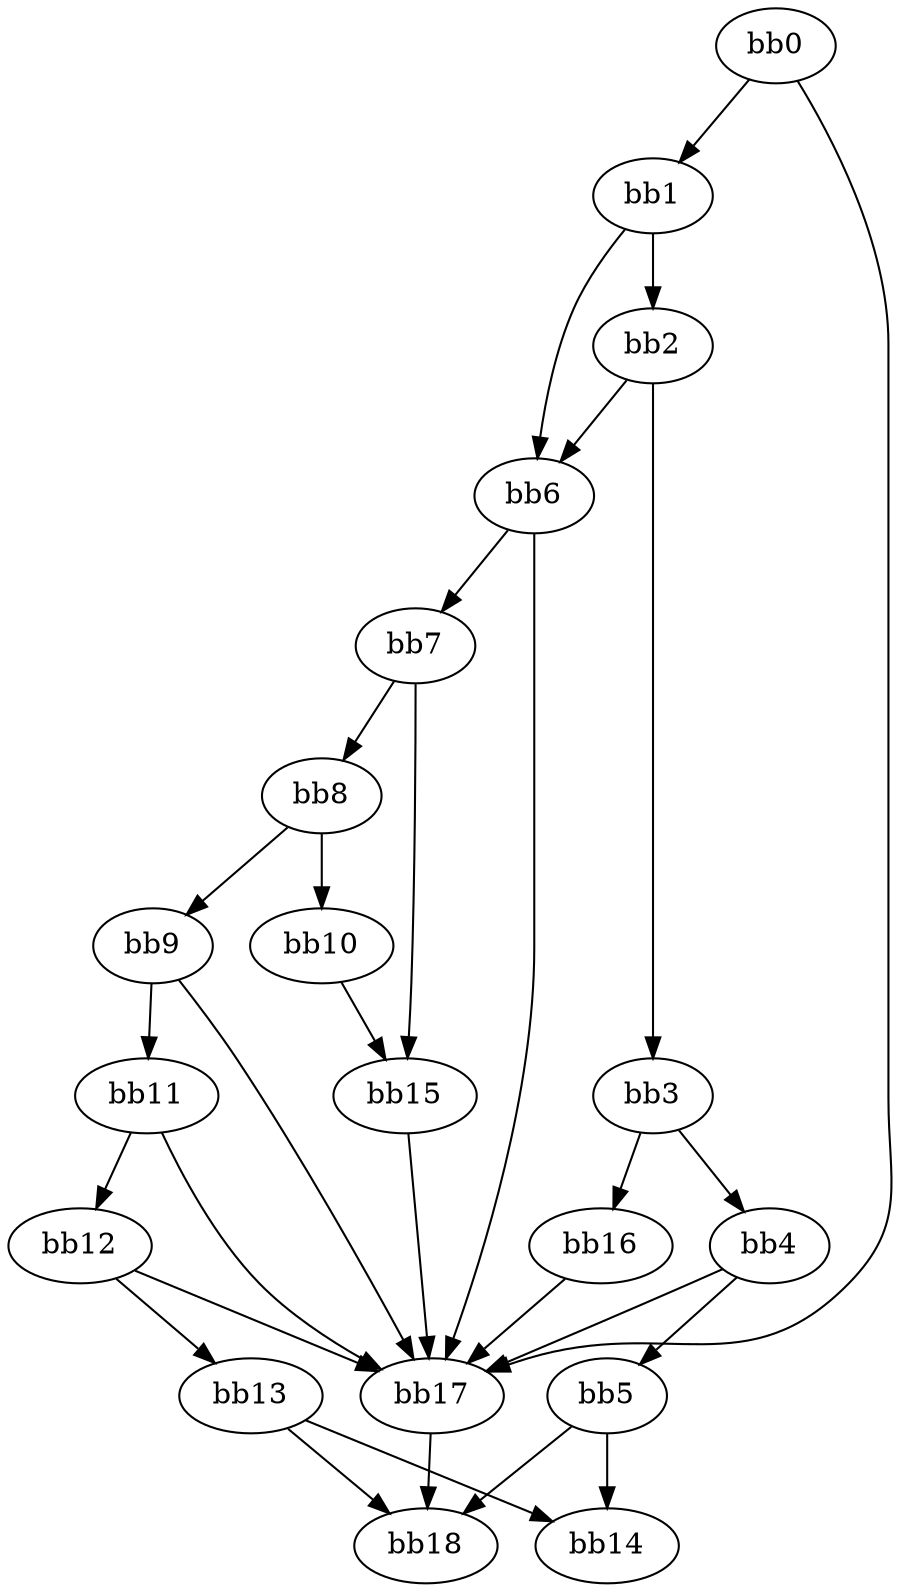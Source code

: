 digraph {
    0 [ label = "bb0\l" ]
    1 [ label = "bb1\l" ]
    2 [ label = "bb2\l" ]
    3 [ label = "bb3\l" ]
    4 [ label = "bb4\l" ]
    5 [ label = "bb5\l" ]
    6 [ label = "bb6\l" ]
    7 [ label = "bb7\l" ]
    8 [ label = "bb8\l" ]
    9 [ label = "bb9\l" ]
    10 [ label = "bb10\l" ]
    11 [ label = "bb11\l" ]
    12 [ label = "bb12\l" ]
    13 [ label = "bb13\l" ]
    14 [ label = "bb14\l" ]
    15 [ label = "bb15\l" ]
    16 [ label = "bb16\l" ]
    17 [ label = "bb17\l" ]
    18 [ label = "bb18\l" ]
    0 -> 1 [ ]
    0 -> 17 [ ]
    1 -> 2 [ ]
    1 -> 6 [ ]
    2 -> 3 [ ]
    2 -> 6 [ ]
    3 -> 4 [ ]
    3 -> 16 [ ]
    4 -> 5 [ ]
    4 -> 17 [ ]
    5 -> 14 [ ]
    5 -> 18 [ ]
    6 -> 7 [ ]
    6 -> 17 [ ]
    7 -> 8 [ ]
    7 -> 15 [ ]
    8 -> 9 [ ]
    8 -> 10 [ ]
    9 -> 11 [ ]
    9 -> 17 [ ]
    10 -> 15 [ ]
    11 -> 12 [ ]
    11 -> 17 [ ]
    12 -> 13 [ ]
    12 -> 17 [ ]
    13 -> 14 [ ]
    13 -> 18 [ ]
    15 -> 17 [ ]
    16 -> 17 [ ]
    17 -> 18 [ ]
}

